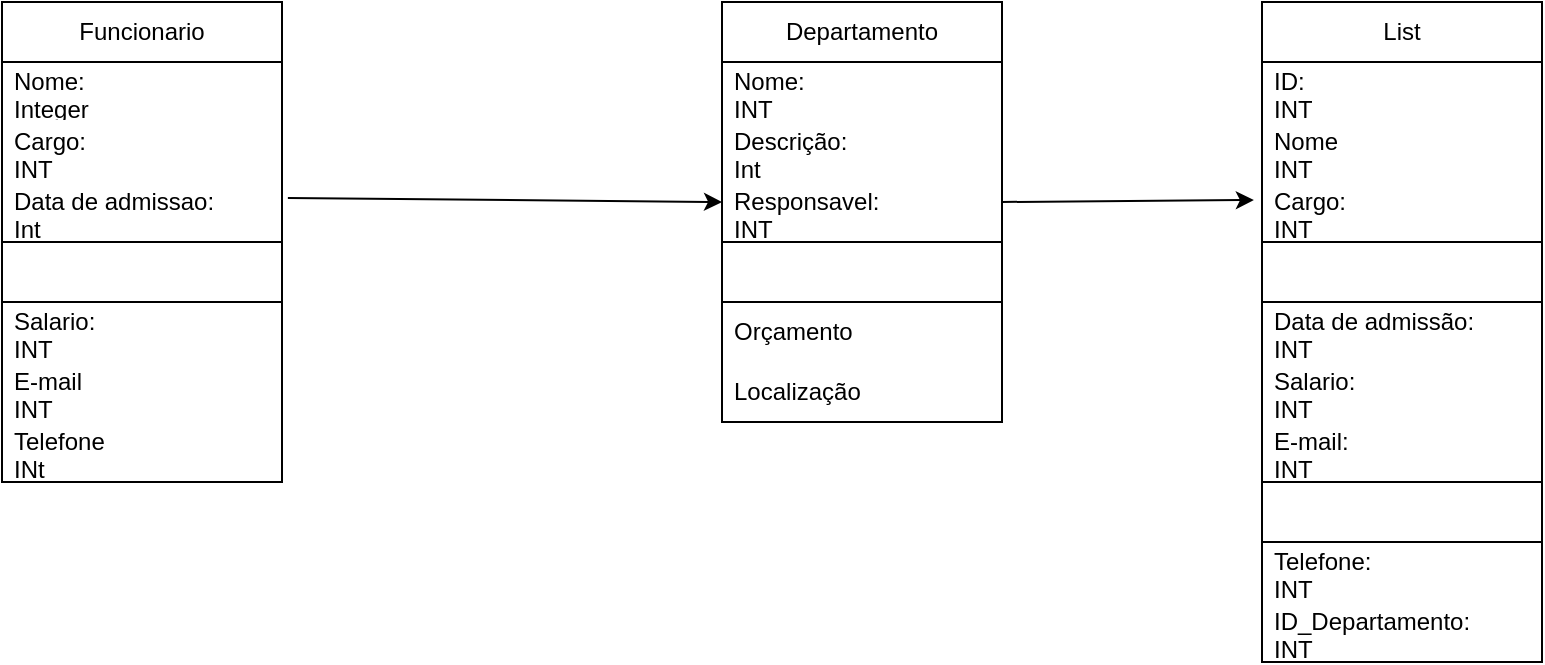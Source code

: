<mxfile version="21.1.5" type="google">
  <diagram name="Page-1" id="dd472eb7-4b8b-5cd9-a60b-b15522922e76">
    <mxGraphModel grid="1" page="1" gridSize="10" guides="1" tooltips="1" connect="1" arrows="1" fold="1" pageScale="1" pageWidth="1100" pageHeight="850" background="none" math="0" shadow="0">
      <root>
        <mxCell id="0" />
        <mxCell id="1" parent="0" />
        <mxCell id="dm8dzqAoksrbqQI-3dJw-1" value="Funcionario" style="swimlane;fontStyle=0;childLayout=stackLayout;horizontal=1;startSize=30;horizontalStack=0;resizeParent=1;resizeParentMax=0;resizeLast=0;collapsible=1;marginBottom=0;whiteSpace=wrap;html=1;" vertex="1" parent="1">
          <mxGeometry x="40" y="60" width="140" height="120" as="geometry">
            <mxRectangle x="40" y="60" width="100" height="30" as="alternateBounds" />
          </mxGeometry>
        </mxCell>
        <mxCell id="dm8dzqAoksrbqQI-3dJw-2" value="Nome:&lt;br&gt;Integer&amp;nbsp;" style="text;strokeColor=none;fillColor=none;align=left;verticalAlign=middle;spacingLeft=4;spacingRight=4;overflow=hidden;points=[[0,0.5],[1,0.5]];portConstraint=eastwest;rotatable=0;whiteSpace=wrap;html=1;" vertex="1" parent="dm8dzqAoksrbqQI-3dJw-1">
          <mxGeometry y="30" width="140" height="30" as="geometry" />
        </mxCell>
        <mxCell id="dm8dzqAoksrbqQI-3dJw-3" value="Cargo:&lt;br&gt;INT" style="text;strokeColor=none;fillColor=none;align=left;verticalAlign=middle;spacingLeft=4;spacingRight=4;overflow=hidden;points=[[0,0.5],[1,0.5]];portConstraint=eastwest;rotatable=0;whiteSpace=wrap;html=1;" vertex="1" parent="dm8dzqAoksrbqQI-3dJw-1">
          <mxGeometry y="60" width="140" height="30" as="geometry" />
        </mxCell>
        <mxCell id="dm8dzqAoksrbqQI-3dJw-4" value="Data de admissao:&lt;br&gt;Int" style="text;strokeColor=none;fillColor=none;align=left;verticalAlign=middle;spacingLeft=4;spacingRight=4;overflow=hidden;points=[[0,0.5],[1,0.5]];portConstraint=eastwest;rotatable=0;whiteSpace=wrap;html=1;" vertex="1" parent="dm8dzqAoksrbqQI-3dJw-1">
          <mxGeometry y="90" width="140" height="30" as="geometry" />
        </mxCell>
        <mxCell id="dm8dzqAoksrbqQI-3dJw-5" value="" style="swimlane;fontStyle=0;childLayout=stackLayout;horizontal=1;startSize=30;horizontalStack=0;resizeParent=1;resizeParentMax=0;resizeLast=0;collapsible=1;marginBottom=0;whiteSpace=wrap;html=1;" vertex="1" parent="1">
          <mxGeometry x="40" y="180" width="140" height="120" as="geometry" />
        </mxCell>
        <mxCell id="dm8dzqAoksrbqQI-3dJw-6" value="Salario:&lt;br&gt;INT" style="text;strokeColor=none;fillColor=none;align=left;verticalAlign=middle;spacingLeft=4;spacingRight=4;overflow=hidden;points=[[0,0.5],[1,0.5]];portConstraint=eastwest;rotatable=0;whiteSpace=wrap;html=1;" vertex="1" parent="dm8dzqAoksrbqQI-3dJw-5">
          <mxGeometry y="30" width="140" height="30" as="geometry" />
        </mxCell>
        <mxCell id="dm8dzqAoksrbqQI-3dJw-7" value="E-mail&lt;br&gt;INT" style="text;strokeColor=none;fillColor=none;align=left;verticalAlign=middle;spacingLeft=4;spacingRight=4;overflow=hidden;points=[[0,0.5],[1,0.5]];portConstraint=eastwest;rotatable=0;whiteSpace=wrap;html=1;" vertex="1" parent="dm8dzqAoksrbqQI-3dJw-5">
          <mxGeometry y="60" width="140" height="30" as="geometry" />
        </mxCell>
        <mxCell id="dm8dzqAoksrbqQI-3dJw-8" value="Telefone&lt;br&gt;INt" style="text;strokeColor=none;fillColor=none;align=left;verticalAlign=middle;spacingLeft=4;spacingRight=4;overflow=hidden;points=[[0,0.5],[1,0.5]];portConstraint=eastwest;rotatable=0;whiteSpace=wrap;html=1;" vertex="1" parent="dm8dzqAoksrbqQI-3dJw-5">
          <mxGeometry y="90" width="140" height="30" as="geometry" />
        </mxCell>
        <mxCell id="dm8dzqAoksrbqQI-3dJw-13" value="Departamento" style="swimlane;fontStyle=0;childLayout=stackLayout;horizontal=1;startSize=30;horizontalStack=0;resizeParent=1;resizeParentMax=0;resizeLast=0;collapsible=1;marginBottom=0;whiteSpace=wrap;html=1;" vertex="1" parent="1">
          <mxGeometry x="400" y="60" width="140" height="120" as="geometry" />
        </mxCell>
        <mxCell id="dm8dzqAoksrbqQI-3dJw-14" value="Nome:&lt;br&gt;INT" style="text;strokeColor=none;fillColor=none;align=left;verticalAlign=middle;spacingLeft=4;spacingRight=4;overflow=hidden;points=[[0,0.5],[1,0.5]];portConstraint=eastwest;rotatable=0;whiteSpace=wrap;html=1;" vertex="1" parent="dm8dzqAoksrbqQI-3dJw-13">
          <mxGeometry y="30" width="140" height="30" as="geometry" />
        </mxCell>
        <mxCell id="dm8dzqAoksrbqQI-3dJw-15" value="Descrição:&lt;br&gt;Int" style="text;strokeColor=none;fillColor=none;align=left;verticalAlign=middle;spacingLeft=4;spacingRight=4;overflow=hidden;points=[[0,0.5],[1,0.5]];portConstraint=eastwest;rotatable=0;whiteSpace=wrap;html=1;" vertex="1" parent="dm8dzqAoksrbqQI-3dJw-13">
          <mxGeometry y="60" width="140" height="30" as="geometry" />
        </mxCell>
        <mxCell id="dm8dzqAoksrbqQI-3dJw-16" value="Responsavel:&lt;br&gt;INT" style="text;strokeColor=none;fillColor=none;align=left;verticalAlign=middle;spacingLeft=4;spacingRight=4;overflow=hidden;points=[[0,0.5],[1,0.5]];portConstraint=eastwest;rotatable=0;whiteSpace=wrap;html=1;" vertex="1" parent="dm8dzqAoksrbqQI-3dJw-13">
          <mxGeometry y="90" width="140" height="30" as="geometry" />
        </mxCell>
        <mxCell id="dm8dzqAoksrbqQI-3dJw-17" value="" style="swimlane;fontStyle=0;childLayout=stackLayout;horizontal=1;startSize=30;horizontalStack=0;resizeParent=1;resizeParentMax=0;resizeLast=0;collapsible=1;marginBottom=0;whiteSpace=wrap;html=1;" vertex="1" parent="1">
          <mxGeometry x="400" y="180" width="140" height="90" as="geometry" />
        </mxCell>
        <mxCell id="dm8dzqAoksrbqQI-3dJw-18" value="Orçamento" style="text;strokeColor=none;fillColor=none;align=left;verticalAlign=middle;spacingLeft=4;spacingRight=4;overflow=hidden;points=[[0,0.5],[1,0.5]];portConstraint=eastwest;rotatable=0;whiteSpace=wrap;html=1;" vertex="1" parent="dm8dzqAoksrbqQI-3dJw-17">
          <mxGeometry y="30" width="140" height="30" as="geometry" />
        </mxCell>
        <mxCell id="dm8dzqAoksrbqQI-3dJw-19" value="Localização" style="text;strokeColor=none;fillColor=none;align=left;verticalAlign=middle;spacingLeft=4;spacingRight=4;overflow=hidden;points=[[0,0.5],[1,0.5]];portConstraint=eastwest;rotatable=0;whiteSpace=wrap;html=1;" vertex="1" parent="dm8dzqAoksrbqQI-3dJw-17">
          <mxGeometry y="60" width="140" height="30" as="geometry" />
        </mxCell>
        <mxCell id="dm8dzqAoksrbqQI-3dJw-21" value="" style="endArrow=classic;html=1;rounded=0;exitX=1.021;exitY=0.267;exitDx=0;exitDy=0;exitPerimeter=0;" edge="1" parent="1" source="dm8dzqAoksrbqQI-3dJw-4">
          <mxGeometry relative="1" as="geometry">
            <mxPoint x="230" y="160" as="sourcePoint" />
            <mxPoint x="400" y="160" as="targetPoint" />
          </mxGeometry>
        </mxCell>
        <mxCell id="dm8dzqAoksrbqQI-3dJw-26" value="List" style="swimlane;fontStyle=0;childLayout=stackLayout;horizontal=1;startSize=30;horizontalStack=0;resizeParent=1;resizeParentMax=0;resizeLast=0;collapsible=1;marginBottom=0;whiteSpace=wrap;html=1;" vertex="1" parent="1">
          <mxGeometry x="670" y="60" width="140" height="120" as="geometry" />
        </mxCell>
        <mxCell id="dm8dzqAoksrbqQI-3dJw-27" value="ID:&lt;br&gt;INT" style="text;strokeColor=none;fillColor=none;align=left;verticalAlign=middle;spacingLeft=4;spacingRight=4;overflow=hidden;points=[[0,0.5],[1,0.5]];portConstraint=eastwest;rotatable=0;whiteSpace=wrap;html=1;" vertex="1" parent="dm8dzqAoksrbqQI-3dJw-26">
          <mxGeometry y="30" width="140" height="30" as="geometry" />
        </mxCell>
        <mxCell id="dm8dzqAoksrbqQI-3dJw-28" value="Nome&lt;br&gt;INT" style="text;strokeColor=none;fillColor=none;align=left;verticalAlign=middle;spacingLeft=4;spacingRight=4;overflow=hidden;points=[[0,0.5],[1,0.5]];portConstraint=eastwest;rotatable=0;whiteSpace=wrap;html=1;" vertex="1" parent="dm8dzqAoksrbqQI-3dJw-26">
          <mxGeometry y="60" width="140" height="30" as="geometry" />
        </mxCell>
        <mxCell id="dm8dzqAoksrbqQI-3dJw-29" value="Cargo:&lt;br&gt;INT" style="text;strokeColor=none;fillColor=none;align=left;verticalAlign=middle;spacingLeft=4;spacingRight=4;overflow=hidden;points=[[0,0.5],[1,0.5]];portConstraint=eastwest;rotatable=0;whiteSpace=wrap;html=1;" vertex="1" parent="dm8dzqAoksrbqQI-3dJw-26">
          <mxGeometry y="90" width="140" height="30" as="geometry" />
        </mxCell>
        <mxCell id="dm8dzqAoksrbqQI-3dJw-31" value="" style="swimlane;fontStyle=0;childLayout=stackLayout;horizontal=1;startSize=30;horizontalStack=0;resizeParent=1;resizeParentMax=0;resizeLast=0;collapsible=1;marginBottom=0;whiteSpace=wrap;html=1;" vertex="1" parent="1">
          <mxGeometry x="670" y="180" width="140" height="120" as="geometry" />
        </mxCell>
        <mxCell id="dm8dzqAoksrbqQI-3dJw-32" value="Data de admissão:&lt;br&gt;INT" style="text;strokeColor=none;fillColor=none;align=left;verticalAlign=middle;spacingLeft=4;spacingRight=4;overflow=hidden;points=[[0,0.5],[1,0.5]];portConstraint=eastwest;rotatable=0;whiteSpace=wrap;html=1;" vertex="1" parent="dm8dzqAoksrbqQI-3dJw-31">
          <mxGeometry y="30" width="140" height="30" as="geometry" />
        </mxCell>
        <mxCell id="dm8dzqAoksrbqQI-3dJw-33" value="Salario:&lt;br&gt;INT" style="text;strokeColor=none;fillColor=none;align=left;verticalAlign=middle;spacingLeft=4;spacingRight=4;overflow=hidden;points=[[0,0.5],[1,0.5]];portConstraint=eastwest;rotatable=0;whiteSpace=wrap;html=1;" vertex="1" parent="dm8dzqAoksrbqQI-3dJw-31">
          <mxGeometry y="60" width="140" height="30" as="geometry" />
        </mxCell>
        <mxCell id="dm8dzqAoksrbqQI-3dJw-34" value="E-mail:&lt;br&gt;INT" style="text;strokeColor=none;fillColor=none;align=left;verticalAlign=middle;spacingLeft=4;spacingRight=4;overflow=hidden;points=[[0,0.5],[1,0.5]];portConstraint=eastwest;rotatable=0;whiteSpace=wrap;html=1;" vertex="1" parent="dm8dzqAoksrbqQI-3dJw-31">
          <mxGeometry y="90" width="140" height="30" as="geometry" />
        </mxCell>
        <mxCell id="dm8dzqAoksrbqQI-3dJw-35" value="" style="swimlane;fontStyle=0;childLayout=stackLayout;horizontal=1;startSize=30;horizontalStack=0;resizeParent=1;resizeParentMax=0;resizeLast=0;collapsible=1;marginBottom=0;whiteSpace=wrap;html=1;" vertex="1" parent="1">
          <mxGeometry x="670" y="300" width="140" height="90" as="geometry" />
        </mxCell>
        <mxCell id="dm8dzqAoksrbqQI-3dJw-36" value="Telefone:&lt;br&gt;INT" style="text;strokeColor=none;fillColor=none;align=left;verticalAlign=middle;spacingLeft=4;spacingRight=4;overflow=hidden;points=[[0,0.5],[1,0.5]];portConstraint=eastwest;rotatable=0;whiteSpace=wrap;html=1;" vertex="1" parent="dm8dzqAoksrbqQI-3dJw-35">
          <mxGeometry y="30" width="140" height="30" as="geometry" />
        </mxCell>
        <mxCell id="dm8dzqAoksrbqQI-3dJw-37" value="ID_Departamento:&lt;br&gt;INT" style="text;strokeColor=none;fillColor=none;align=left;verticalAlign=middle;spacingLeft=4;spacingRight=4;overflow=hidden;points=[[0,0.5],[1,0.5]];portConstraint=eastwest;rotatable=0;whiteSpace=wrap;html=1;" vertex="1" parent="dm8dzqAoksrbqQI-3dJw-35">
          <mxGeometry y="60" width="140" height="30" as="geometry" />
        </mxCell>
        <mxCell id="dm8dzqAoksrbqQI-3dJw-42" value="" style="endArrow=classic;html=1;rounded=0;entryX=-0.029;entryY=0.3;entryDx=0;entryDy=0;entryPerimeter=0;" edge="1" parent="1" target="dm8dzqAoksrbqQI-3dJw-29">
          <mxGeometry width="50" height="50" relative="1" as="geometry">
            <mxPoint x="540" y="160" as="sourcePoint" />
            <mxPoint x="610" y="160" as="targetPoint" />
          </mxGeometry>
        </mxCell>
      </root>
    </mxGraphModel>
  </diagram>
</mxfile>
